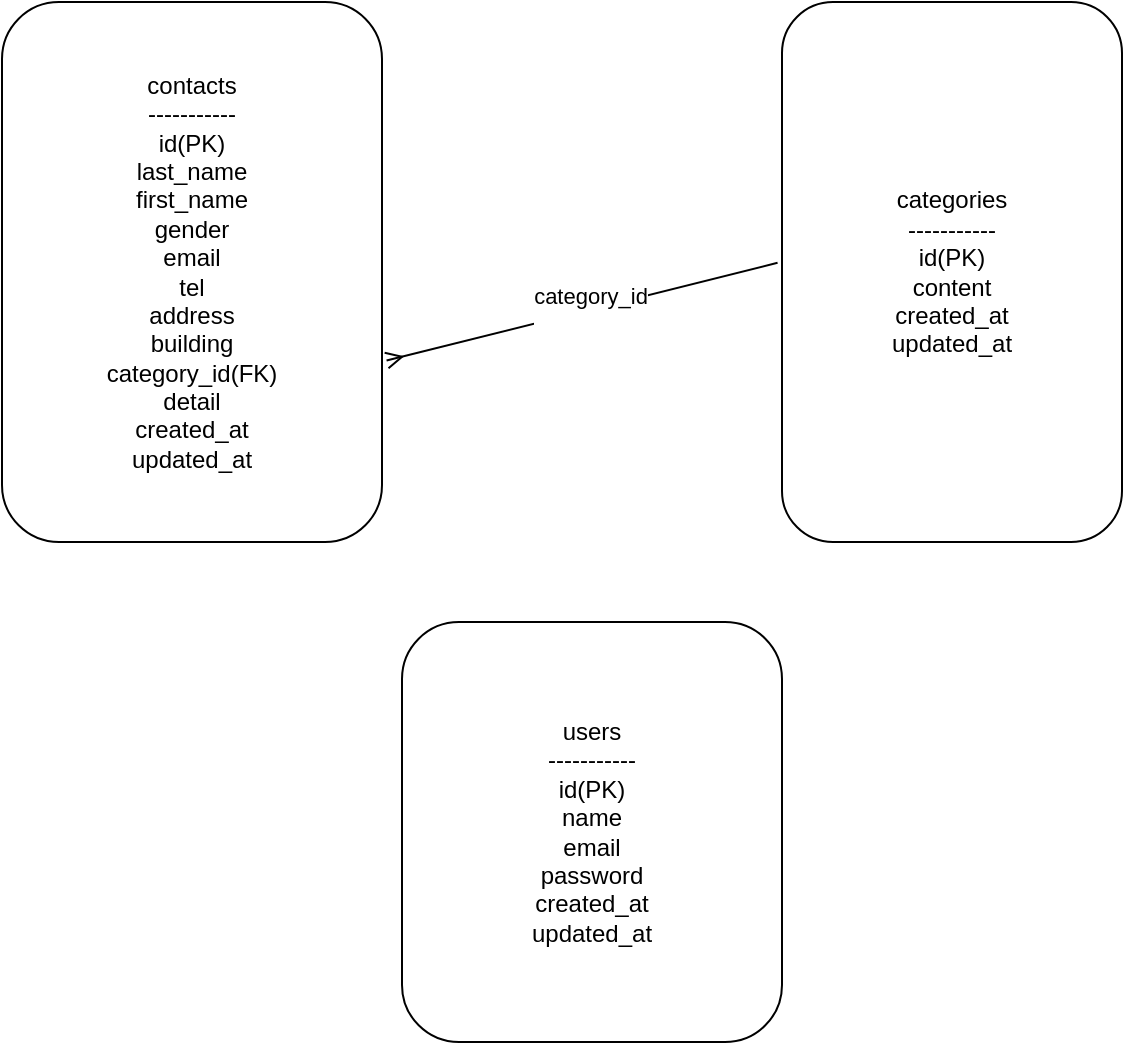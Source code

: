 <mxfile>
    <diagram id="KUPZU9YDLDXV0q95i1sC" name="ページ1">
        <mxGraphModel dx="1153" dy="779" grid="1" gridSize="10" guides="1" tooltips="1" connect="1" arrows="1" fold="1" page="1" pageScale="1" pageWidth="827" pageHeight="1169" background="#FFFFFF" math="0" shadow="0">
            <root>
                <mxCell id="0"/>
                <mxCell id="1" parent="0"/>
                <mxCell id="2" value="contacts&lt;br&gt;&lt;div&gt;-----------&lt;/div&gt;&lt;div&gt;id(PK)&lt;/div&gt;&lt;div&gt;last_name&lt;/div&gt;&lt;div&gt;first_name&lt;/div&gt;&lt;div&gt;gender&lt;/div&gt;&lt;div&gt;email&lt;/div&gt;&lt;div&gt;tel&lt;/div&gt;&lt;div&gt;address&lt;/div&gt;&lt;div&gt;building&lt;/div&gt;&lt;div&gt;category_id(FK)&lt;/div&gt;&lt;div&gt;detail&lt;/div&gt;&lt;div&gt;created_at&lt;/div&gt;&lt;div&gt;updated_at&lt;/div&gt;" style="rounded=1;whiteSpace=wrap;html=1;" parent="1" vertex="1">
                    <mxGeometry x="90" y="330" width="190" height="270" as="geometry"/>
                </mxCell>
                <mxCell id="5" value="categories&lt;div&gt;&lt;div&gt;-----------&lt;/div&gt;&lt;div&gt;id(PK)&lt;/div&gt;&lt;div&gt;content&lt;/div&gt;&lt;div&gt;created_at&lt;/div&gt;&lt;div&gt;updated_at&lt;/div&gt;&lt;/div&gt;" style="rounded=1;whiteSpace=wrap;html=1;" parent="1" vertex="1">
                    <mxGeometry x="480" y="330" width="170" height="270" as="geometry"/>
                </mxCell>
                <mxCell id="9" value="" style="endArrow=none;html=1;entryX=-0.013;entryY=0.483;entryDx=0;entryDy=0;strokeColor=default;startArrow=ERmany;startFill=0;entryPerimeter=0;exitX=1.012;exitY=0.664;exitDx=0;exitDy=0;exitPerimeter=0;" parent="1" source="2" target="5" edge="1">
                    <mxGeometry width="50" height="50" relative="1" as="geometry">
                        <mxPoint x="300" y="460" as="sourcePoint"/>
                        <mxPoint x="440" y="540" as="targetPoint"/>
                    </mxGeometry>
                </mxCell>
                <mxCell id="10" value="category_id&lt;div&gt;&lt;br&gt;&lt;/div&gt;" style="edgeLabel;html=1;align=center;verticalAlign=middle;resizable=0;points=[];" parent="9" vertex="1" connectable="0">
                    <mxGeometry x="0.038" relative="1" as="geometry">
                        <mxPoint as="offset"/>
                    </mxGeometry>
                </mxCell>
                <mxCell id="11" value="&lt;span style=&quot;color: rgb(0, 0, 0);&quot;&gt;users&lt;/span&gt;&lt;div&gt;&lt;div&gt;-----------&lt;/div&gt;&lt;div&gt;id(PK)&lt;/div&gt;&lt;div&gt;name&lt;/div&gt;&lt;div&gt;email&lt;/div&gt;&lt;div&gt;password&lt;/div&gt;&lt;/div&gt;&lt;div&gt;created_at&lt;/div&gt;&lt;div&gt;updated_at&lt;/div&gt;" style="rounded=1;whiteSpace=wrap;html=1;" parent="1" vertex="1">
                    <mxGeometry x="290" y="640" width="190" height="210" as="geometry"/>
                </mxCell>
            </root>
        </mxGraphModel>
    </diagram>
</mxfile>
